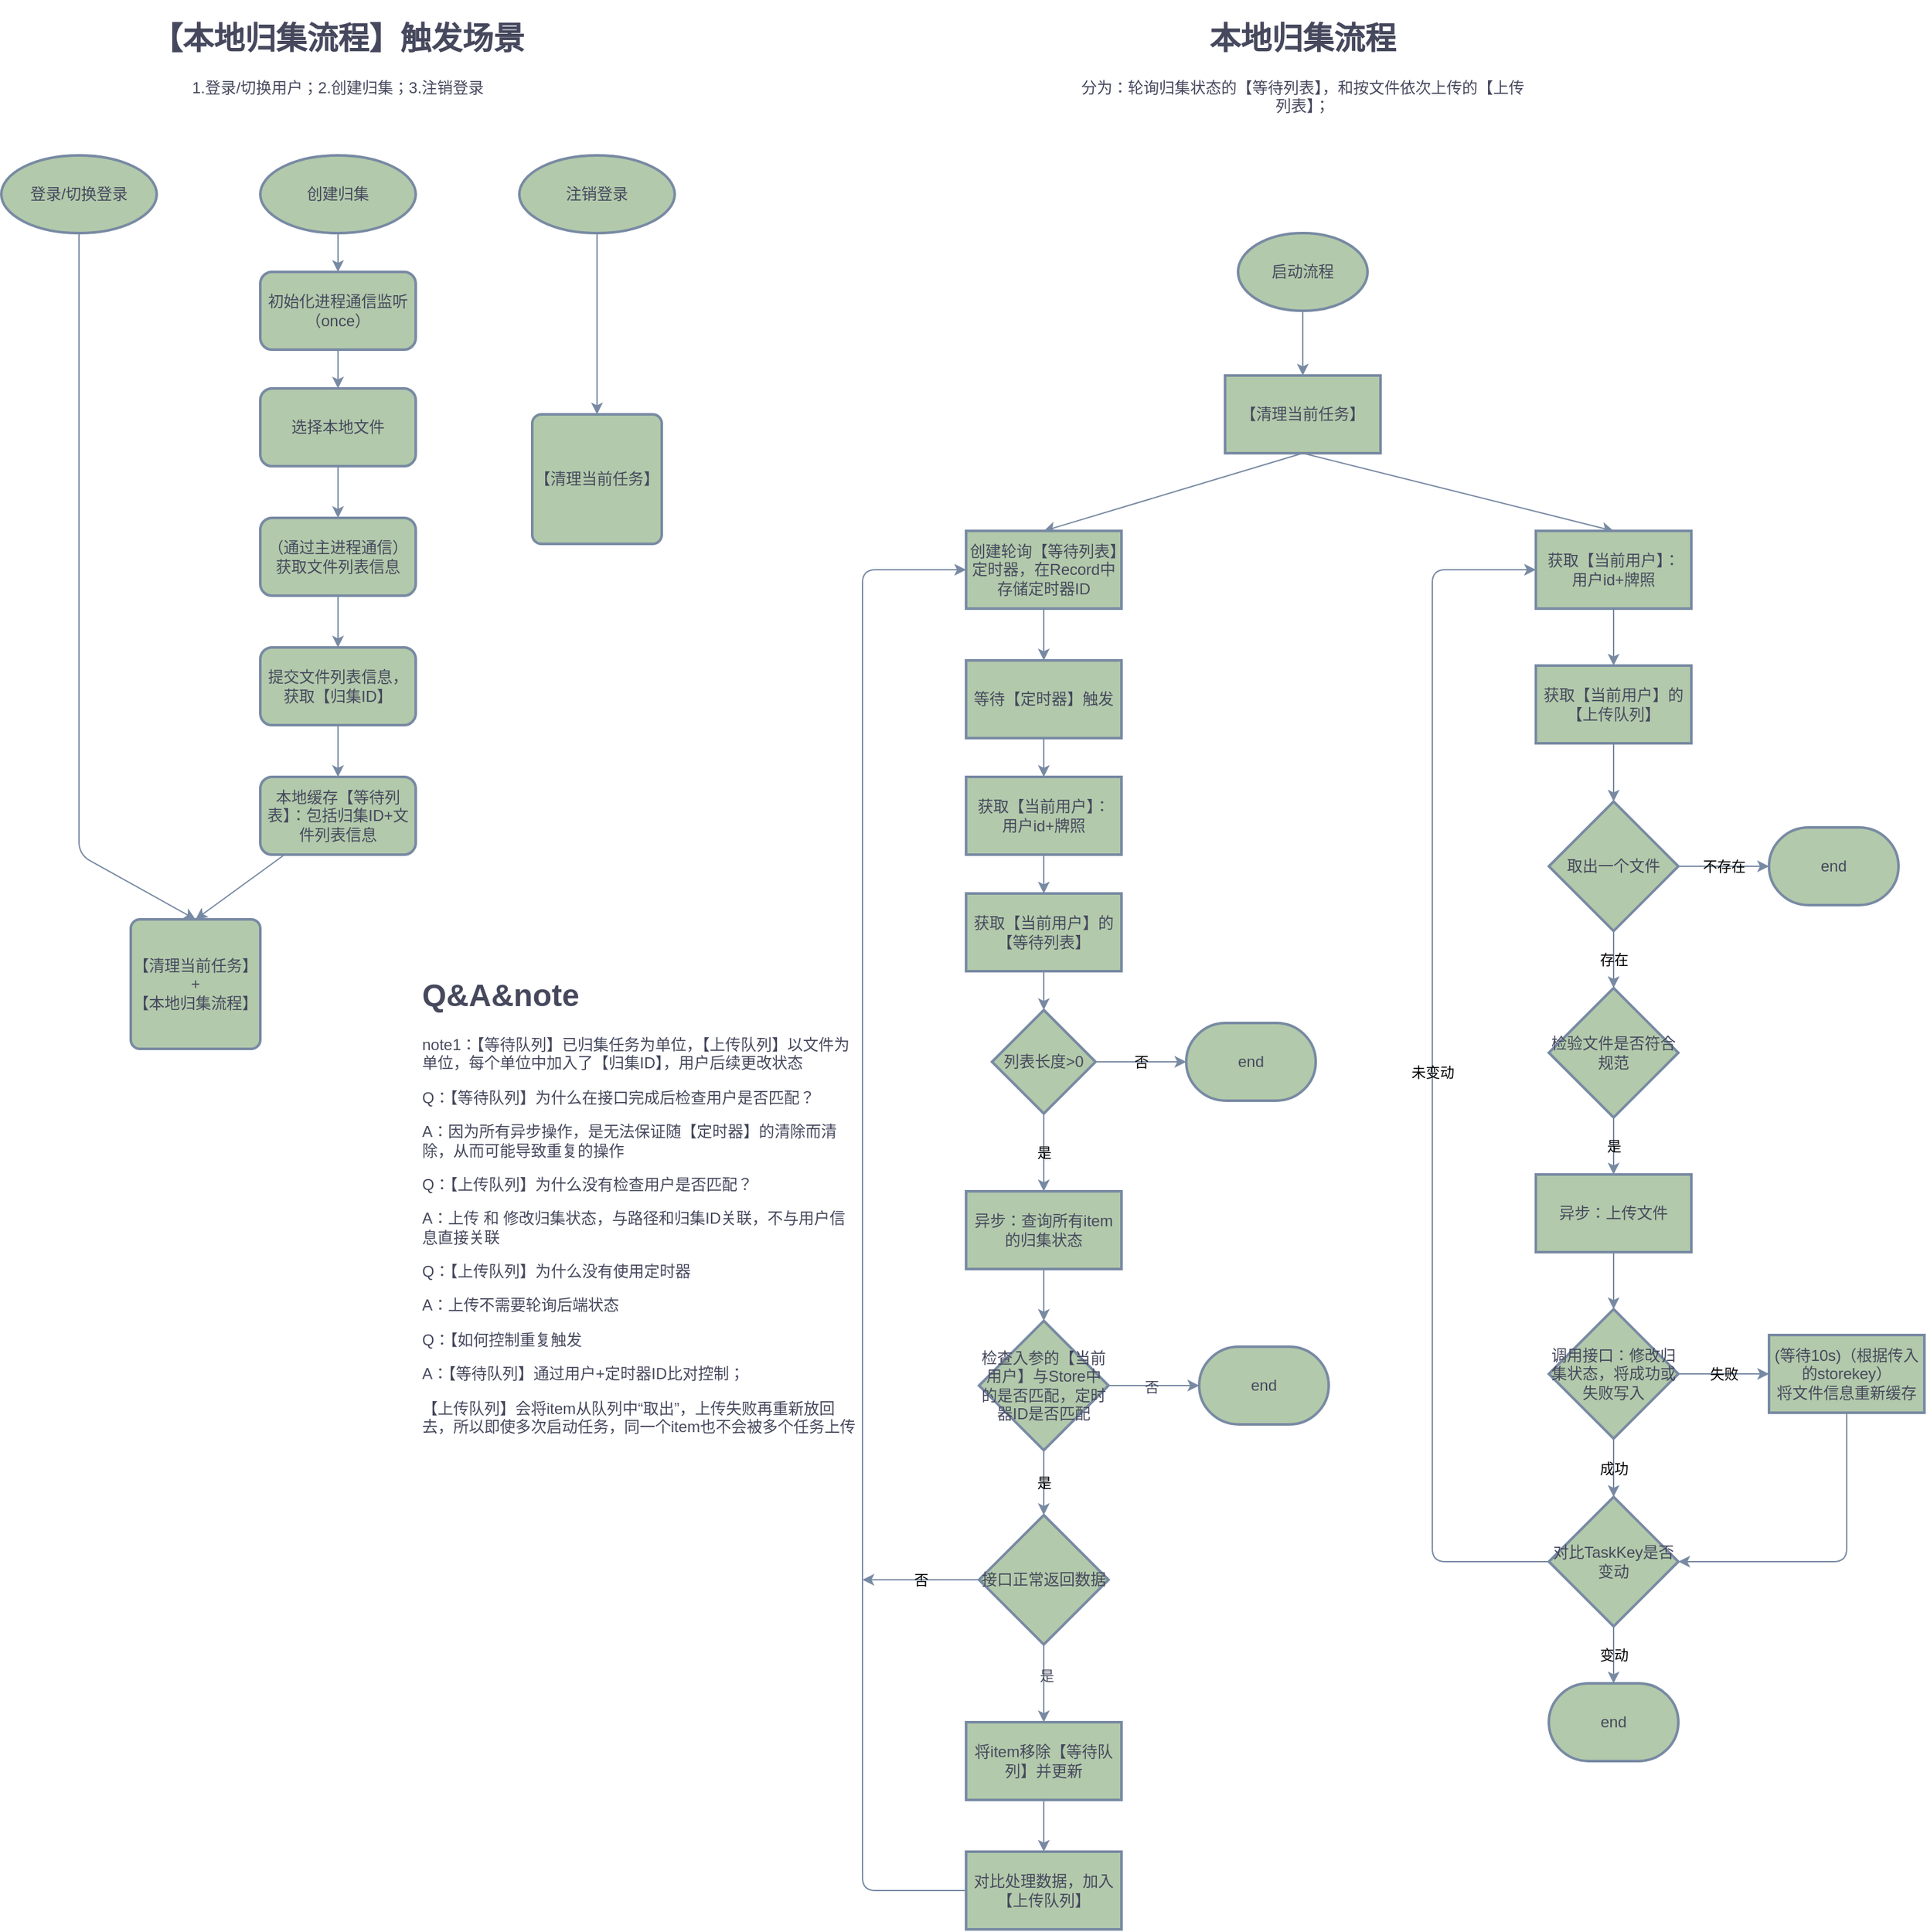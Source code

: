 <mxfile>
    <diagram id="yc0IzqEK58tRtfggVM6u" name="第 1 页">
        <mxGraphModel dx="1759" dy="1933" grid="1" gridSize="10" guides="1" tooltips="1" connect="1" arrows="1" fold="1" page="1" pageScale="1" pageWidth="827" pageHeight="1169" math="0" shadow="0">
            <root>
                <mxCell id="0"/>
                <mxCell id="1" parent="0"/>
                <mxCell id="62" style="edgeStyle=none;html=1;fontColor=default;labelBackgroundColor=none;strokeColor=#788AA3;" parent="1" source="2" target="4" edge="1">
                    <mxGeometry relative="1" as="geometry">
                        <mxPoint x="280" y="190" as="targetPoint"/>
                    </mxGeometry>
                </mxCell>
                <mxCell id="2" value="启动流程" style="strokeWidth=2;html=1;shape=mxgraph.flowchart.start_1;whiteSpace=wrap;labelBackgroundColor=none;fillColor=#B2C9AB;strokeColor=#788AA3;fontColor=#46495D;" parent="1" vertex="1">
                    <mxGeometry x="290" y="170" width="100" height="60" as="geometry"/>
                </mxCell>
                <mxCell id="3" value="&lt;h1&gt;本地归集流程&lt;/h1&gt;&lt;p&gt;分为：轮询归集状态的【等待列表】，和按文件依次上传的【上传列表】；&lt;/p&gt;" style="text;html=1;strokeColor=none;fillColor=none;spacing=5;spacingTop=-20;whiteSpace=wrap;overflow=hidden;rounded=0;align=center;labelBackgroundColor=none;fontColor=#46495D;" parent="1" vertex="1">
                    <mxGeometry x="165" width="350" height="120" as="geometry"/>
                </mxCell>
                <mxCell id="36" style="edgeStyle=none;html=1;exitX=0.5;exitY=1;exitDx=0;exitDy=0;entryX=0.5;entryY=0;entryDx=0;entryDy=0;labelBackgroundColor=none;strokeColor=#788AA3;fontColor=default;" parent="1" source="4" target="7" edge="1">
                    <mxGeometry relative="1" as="geometry"/>
                </mxCell>
                <mxCell id="59" style="edgeStyle=none;html=1;exitX=0.5;exitY=1;exitDx=0;exitDy=0;entryX=0.5;entryY=0;entryDx=0;entryDy=0;fontColor=default;labelBackgroundColor=none;strokeColor=#788AA3;" parent="1" source="4" target="37" edge="1">
                    <mxGeometry relative="1" as="geometry"/>
                </mxCell>
                <mxCell id="4" value="【清理当前任务】" style="whiteSpace=wrap;html=1;strokeWidth=2;labelBackgroundColor=none;fillColor=#B2C9AB;strokeColor=#788AA3;fontColor=#46495D;" parent="1" vertex="1">
                    <mxGeometry x="280" y="280" width="120" height="60" as="geometry"/>
                </mxCell>
                <mxCell id="10" value="" style="edgeStyle=none;html=1;labelBackgroundColor=none;strokeColor=#788AA3;fontColor=default;" parent="1" source="7" target="77" edge="1">
                    <mxGeometry relative="1" as="geometry"/>
                </mxCell>
                <mxCell id="7" value="创建轮询【等待列表】定时器，在Record中存储定时器ID" style="whiteSpace=wrap;html=1;strokeWidth=2;labelBackgroundColor=none;fillColor=#B2C9AB;strokeColor=#788AA3;fontColor=#46495D;" parent="1" vertex="1">
                    <mxGeometry x="80" y="400" width="120" height="60" as="geometry"/>
                </mxCell>
                <mxCell id="13" value="" style="edgeStyle=none;html=1;startArrow=none;labelBackgroundColor=none;strokeColor=#788AA3;fontColor=default;" parent="1" source="9" target="12" edge="1">
                    <mxGeometry relative="1" as="geometry">
                        <mxPoint x="150" y="610" as="sourcePoint"/>
                    </mxGeometry>
                </mxCell>
                <mxCell id="41" value="否" style="edgeStyle=none;html=1;labelBackgroundColor=none;strokeColor=#788AA3;fontColor=default;" parent="1" source="12" target="40" edge="1">
                    <mxGeometry relative="1" as="geometry"/>
                </mxCell>
                <mxCell id="43" value="是" style="edgeStyle=none;html=1;labelBackgroundColor=none;strokeColor=#788AA3;fontColor=default;" parent="1" source="12" target="42" edge="1">
                    <mxGeometry relative="1" as="geometry"/>
                </mxCell>
                <mxCell id="12" value="列表长度&amp;gt;0" style="rhombus;whiteSpace=wrap;html=1;strokeWidth=2;labelBackgroundColor=none;fillColor=#B2C9AB;strokeColor=#788AA3;fontColor=#46495D;" parent="1" vertex="1">
                    <mxGeometry x="100" y="770" width="80" height="80" as="geometry"/>
                </mxCell>
                <mxCell id="15" value="" style="edgeStyle=orthogonalEdgeStyle;rounded=1;orthogonalLoop=1;jettySize=auto;html=1;labelBackgroundColor=none;strokeColor=#788AA3;fontColor=default;" parent="1" source="16" target="18" edge="1">
                    <mxGeometry relative="1" as="geometry"/>
                </mxCell>
                <mxCell id="16" value="创建归集" style="strokeWidth=2;html=1;shape=mxgraph.flowchart.start_1;whiteSpace=wrap;rounded=1;labelBackgroundColor=none;fillColor=#B2C9AB;strokeColor=#788AA3;fontColor=#46495D;" parent="1" vertex="1">
                    <mxGeometry x="-465" y="110" width="120" height="60" as="geometry"/>
                </mxCell>
                <mxCell id="101" style="edgeStyle=none;html=1;labelBackgroundColor=none;strokeColor=#788AA3;fontColor=default;" parent="1" source="17" edge="1">
                    <mxGeometry relative="1" as="geometry">
                        <mxPoint x="-515" y="700" as="targetPoint"/>
                        <Array as="points">
                            <mxPoint x="-605" y="650"/>
                        </Array>
                    </mxGeometry>
                </mxCell>
                <mxCell id="17" value="登录/切换登录" style="strokeWidth=2;html=1;shape=mxgraph.flowchart.start_1;whiteSpace=wrap;rounded=1;labelBackgroundColor=none;fillColor=#B2C9AB;strokeColor=#788AA3;fontColor=#46495D;" parent="1" vertex="1">
                    <mxGeometry x="-665" y="110" width="120" height="60" as="geometry"/>
                </mxCell>
                <mxCell id="27" value="" style="edgeStyle=none;html=1;labelBackgroundColor=none;strokeColor=#788AA3;fontColor=default;" parent="1" source="18" target="26" edge="1">
                    <mxGeometry relative="1" as="geometry"/>
                </mxCell>
                <mxCell id="18" value="初始化进程通信监听（once）" style="whiteSpace=wrap;html=1;strokeWidth=2;rounded=1;labelBackgroundColor=none;fillColor=#B2C9AB;strokeColor=#788AA3;fontColor=#46495D;" parent="1" vertex="1">
                    <mxGeometry x="-465" y="200" width="120" height="60" as="geometry"/>
                </mxCell>
                <mxCell id="21" value="【清理当前任务】+&lt;br&gt;【本地归集流程】" style="rounded=1;whiteSpace=wrap;html=1;absoluteArcSize=1;arcSize=14;strokeWidth=2;align=center;labelBackgroundColor=none;fillColor=#B2C9AB;strokeColor=#788AA3;fontColor=#46495D;" parent="1" vertex="1">
                    <mxGeometry x="-565" y="700" width="100" height="100" as="geometry"/>
                </mxCell>
                <mxCell id="22" style="edgeStyle=orthogonalEdgeStyle;rounded=1;orthogonalLoop=1;jettySize=auto;html=1;align=center;labelBackgroundColor=none;strokeColor=#788AA3;fontColor=default;" parent="1" source="23" target="24" edge="1">
                    <mxGeometry relative="1" as="geometry"/>
                </mxCell>
                <mxCell id="23" value="注销登录" style="strokeWidth=2;html=1;shape=mxgraph.flowchart.start_1;whiteSpace=wrap;rounded=1;labelBackgroundColor=none;fillColor=#B2C9AB;strokeColor=#788AA3;fontColor=#46495D;" parent="1" vertex="1">
                    <mxGeometry x="-265" y="110" width="120" height="60" as="geometry"/>
                </mxCell>
                <mxCell id="24" value="【清理当前任务】" style="rounded=1;whiteSpace=wrap;html=1;absoluteArcSize=1;arcSize=14;strokeWidth=2;align=center;labelBackgroundColor=none;fillColor=#B2C9AB;strokeColor=#788AA3;fontColor=#46495D;" parent="1" vertex="1">
                    <mxGeometry x="-255" y="310" width="100" height="100" as="geometry"/>
                </mxCell>
                <mxCell id="25" value="&lt;h1&gt;【本地归集流程】触发场景&lt;/h1&gt;&lt;p&gt;1.登录/切换用户；2.创建归集；3.注销登录&lt;/p&gt;" style="text;html=1;strokeColor=none;fillColor=none;spacing=5;spacingTop=-20;whiteSpace=wrap;overflow=hidden;rounded=1;align=center;labelBackgroundColor=none;fontColor=#46495D;" parent="1" vertex="1">
                    <mxGeometry x="-630" width="450" height="90" as="geometry"/>
                </mxCell>
                <mxCell id="30" value="" style="edgeStyle=none;html=1;labelBackgroundColor=none;strokeColor=#788AA3;fontColor=default;" parent="1" source="26" target="29" edge="1">
                    <mxGeometry relative="1" as="geometry"/>
                </mxCell>
                <mxCell id="26" value="选择本地文件" style="whiteSpace=wrap;html=1;fillColor=#B2C9AB;strokeColor=#788AA3;fontColor=#46495D;strokeWidth=2;rounded=1;labelBackgroundColor=none;" parent="1" vertex="1">
                    <mxGeometry x="-465" y="290" width="120" height="60" as="geometry"/>
                </mxCell>
                <mxCell id="32" value="" style="edgeStyle=none;html=1;labelBackgroundColor=none;strokeColor=#788AA3;fontColor=default;" parent="1" source="29" target="31" edge="1">
                    <mxGeometry relative="1" as="geometry"/>
                </mxCell>
                <mxCell id="29" value="（通过主进程通信）获取文件列表信息" style="whiteSpace=wrap;html=1;fillColor=#B2C9AB;strokeColor=#788AA3;fontColor=#46495D;strokeWidth=2;rounded=1;labelBackgroundColor=none;" parent="1" vertex="1">
                    <mxGeometry x="-465" y="390" width="120" height="60" as="geometry"/>
                </mxCell>
                <mxCell id="34" style="edgeStyle=none;html=1;labelBackgroundColor=none;strokeColor=#788AA3;fontColor=default;" parent="1" source="31" target="33" edge="1">
                    <mxGeometry relative="1" as="geometry"/>
                </mxCell>
                <mxCell id="31" value="提交文件列表信息，获取【归集ID】" style="whiteSpace=wrap;html=1;fillColor=#B2C9AB;strokeColor=#788AA3;fontColor=#46495D;strokeWidth=2;rounded=1;labelBackgroundColor=none;" parent="1" vertex="1">
                    <mxGeometry x="-465" y="490" width="120" height="60" as="geometry"/>
                </mxCell>
                <mxCell id="100" style="edgeStyle=none;html=1;entryX=0.5;entryY=0;entryDx=0;entryDy=0;labelBackgroundColor=none;strokeColor=#788AA3;fontColor=default;" parent="1" source="33" target="21" edge="1">
                    <mxGeometry relative="1" as="geometry"/>
                </mxCell>
                <mxCell id="33" value="本地缓存【等待列表】：包括归集ID+文件列表信息" style="whiteSpace=wrap;html=1;fillColor=#B2C9AB;strokeColor=#788AA3;fontColor=#46495D;strokeWidth=2;rounded=1;labelBackgroundColor=none;" parent="1" vertex="1">
                    <mxGeometry x="-465" y="590" width="120" height="60" as="geometry"/>
                </mxCell>
                <mxCell id="65" value="" style="edgeStyle=none;html=1;fontColor=default;labelBackgroundColor=none;strokeColor=#788AA3;" parent="1" source="37" target="83" edge="1">
                    <mxGeometry relative="1" as="geometry"/>
                </mxCell>
                <mxCell id="37" value="&lt;span style=&quot;&quot;&gt;获取【当前用户】：&lt;/span&gt;&lt;br style=&quot;&quot;&gt;&lt;span style=&quot;&quot;&gt;用户id+牌照&lt;/span&gt;" style="whiteSpace=wrap;html=1;strokeWidth=2;labelBackgroundColor=none;fillColor=#B2C9AB;strokeColor=#788AA3;fontColor=#46495D;" parent="1" vertex="1">
                    <mxGeometry x="520" y="400" width="120" height="60" as="geometry"/>
                </mxCell>
                <mxCell id="40" value="end" style="strokeWidth=2;html=1;shape=mxgraph.flowchart.terminator;whiteSpace=wrap;labelBackgroundColor=none;fillColor=#B2C9AB;strokeColor=#788AA3;fontColor=#46495D;" parent="1" vertex="1">
                    <mxGeometry x="250" y="780" width="100" height="60" as="geometry"/>
                </mxCell>
                <mxCell id="45" value="" style="edgeStyle=none;html=1;labelBackgroundColor=none;strokeColor=#788AA3;fontColor=default;" parent="1" source="42" target="81" edge="1">
                    <mxGeometry relative="1" as="geometry">
                        <mxPoint x="150" y="910" as="targetPoint"/>
                    </mxGeometry>
                </mxCell>
                <mxCell id="42" value="异步：查询所有item的归集状态" style="whiteSpace=wrap;html=1;strokeWidth=2;labelBackgroundColor=none;fillColor=#B2C9AB;strokeColor=#788AA3;fontColor=#46495D;" parent="1" vertex="1">
                    <mxGeometry x="80" y="910" width="120" height="60" as="geometry"/>
                </mxCell>
                <mxCell id="47" style="edgeStyle=none;html=1;fontColor=default;exitX=1;exitY=0.5;exitDx=0;exitDy=0;exitPerimeter=0;labelBackgroundColor=none;strokeColor=#788AA3;" parent="1" source="81" target="46" edge="1">
                    <mxGeometry relative="1" as="geometry">
                        <mxPoint x="180" y="970" as="sourcePoint"/>
                    </mxGeometry>
                </mxCell>
                <mxCell id="48" value="否" style="edgeLabel;html=1;align=center;verticalAlign=middle;resizable=0;points=[];fontColor=#46495D;labelBackgroundColor=none;" parent="47" vertex="1" connectable="0">
                    <mxGeometry x="-0.07" y="-1" relative="1" as="geometry">
                        <mxPoint as="offset"/>
                    </mxGeometry>
                </mxCell>
                <mxCell id="50" value="是" style="edgeStyle=none;html=1;fontColor=default;labelBackgroundColor=none;strokeColor=#788AA3;" parent="1" source="81" target="51" edge="1">
                    <mxGeometry relative="1" as="geometry">
                        <mxPoint x="140" y="1010" as="sourcePoint"/>
                        <mxPoint x="140" y="1080" as="targetPoint"/>
                    </mxGeometry>
                </mxCell>
                <mxCell id="46" value="end" style="strokeWidth=2;html=1;shape=mxgraph.flowchart.terminator;whiteSpace=wrap;fontColor=#46495D;labelBackgroundColor=none;fillColor=#B2C9AB;strokeColor=#788AA3;" parent="1" vertex="1">
                    <mxGeometry x="260" y="1030" width="100" height="60" as="geometry"/>
                </mxCell>
                <mxCell id="53" value="" style="edgeStyle=none;html=1;fontColor=default;labelBackgroundColor=none;strokeColor=#788AA3;" parent="1" source="51" target="52" edge="1">
                    <mxGeometry relative="1" as="geometry"/>
                </mxCell>
                <mxCell id="54" value="是" style="edgeLabel;html=1;align=center;verticalAlign=middle;resizable=0;points=[];fontColor=#46495D;labelBackgroundColor=none;" parent="53" vertex="1" connectable="0">
                    <mxGeometry x="-0.22" y="2" relative="1" as="geometry">
                        <mxPoint as="offset"/>
                    </mxGeometry>
                </mxCell>
                <mxCell id="58" value="否" style="edgeStyle=none;html=1;fontColor=default;labelBackgroundColor=none;strokeColor=#788AA3;" parent="1" source="51" edge="1">
                    <mxGeometry relative="1" as="geometry">
                        <mxPoint y="1210" as="targetPoint"/>
                    </mxGeometry>
                </mxCell>
                <mxCell id="51" value="接口正常返回数据" style="strokeWidth=2;html=1;shape=mxgraph.flowchart.decision;whiteSpace=wrap;fontColor=#46495D;labelBackgroundColor=none;fillColor=#B2C9AB;strokeColor=#788AA3;" parent="1" vertex="1">
                    <mxGeometry x="90" y="1160" width="100" height="100" as="geometry"/>
                </mxCell>
                <mxCell id="56" value="" style="edgeStyle=none;html=1;fontColor=default;labelBackgroundColor=none;strokeColor=#788AA3;" parent="1" source="52" target="55" edge="1">
                    <mxGeometry relative="1" as="geometry"/>
                </mxCell>
                <mxCell id="52" value="将item移除【等待队列】并更新" style="whiteSpace=wrap;html=1;fontColor=#46495D;strokeWidth=2;labelBackgroundColor=none;fillColor=#B2C9AB;strokeColor=#788AA3;" parent="1" vertex="1">
                    <mxGeometry x="80" y="1320" width="120" height="60" as="geometry"/>
                </mxCell>
                <mxCell id="57" style="edgeStyle=none;html=1;exitX=0;exitY=0.5;exitDx=0;exitDy=0;fontColor=default;entryX=0;entryY=0.5;entryDx=0;entryDy=0;labelBackgroundColor=none;strokeColor=#788AA3;" parent="1" source="55" target="7" edge="1">
                    <mxGeometry relative="1" as="geometry">
                        <mxPoint y="770" as="targetPoint"/>
                        <Array as="points">
                            <mxPoint y="1450"/>
                            <mxPoint y="430"/>
                        </Array>
                    </mxGeometry>
                </mxCell>
                <mxCell id="55" value="对比处理数据，加入【上传队列】" style="whiteSpace=wrap;html=1;fontColor=#46495D;strokeWidth=2;labelBackgroundColor=none;fillColor=#B2C9AB;strokeColor=#788AA3;" parent="1" vertex="1">
                    <mxGeometry x="80" y="1420" width="120" height="60" as="geometry"/>
                </mxCell>
                <mxCell id="63" value="&lt;h1&gt;Q&amp;amp;A&amp;amp;note&lt;/h1&gt;&lt;p&gt;note1：【等待队列】已归集任务为单位，【上传队列】以文件为单位，每个单位中加入了【归集ID】，用户后续更改状态&lt;/p&gt;&lt;p&gt;Q：【等待队列】为什么在接口完成后检查用户是否匹配？&lt;/p&gt;&lt;p&gt;A：因为所有异步操作，是无法保证随【定时器】的清除而清除，从而可能导致重复的操作&lt;/p&gt;&lt;p&gt;Q：【上传队列】为什么没有检查用户是否匹配？&lt;/p&gt;&lt;p&gt;A：上传 和 修改归集状态，与路径和归集ID关联，不与用户信息直接关联&lt;/p&gt;&lt;p&gt;Q：【上传队列】为什么没有使用定时器&lt;/p&gt;&lt;p&gt;A：上传不需要轮询后端状态&lt;/p&gt;&lt;p&gt;Q：【如何控制重复触发&lt;/p&gt;&lt;p&gt;A：【等待队列】通过用户+定时器ID比对控制；&lt;/p&gt;&lt;p&gt;【上传队列】会将item从队列中“取出”，上传失败再重新放回去，所以即使多次启动任务，同一个item也不会被多个任务上传&lt;/p&gt;" style="text;html=1;strokeColor=none;fillColor=none;spacing=5;spacingTop=-20;whiteSpace=wrap;overflow=hidden;rounded=0;fontColor=#46495D;labelBackgroundColor=none;" parent="1" vertex="1">
                    <mxGeometry x="-345" y="739" width="343" height="430" as="geometry"/>
                </mxCell>
                <mxCell id="68" value="存在" style="edgeStyle=none;html=1;fontColor=default;labelBackgroundColor=none;strokeColor=#788AA3;" parent="1" source="94" target="67" edge="1">
                    <mxGeometry relative="1" as="geometry">
                        <mxPoint x="580" y="660" as="sourcePoint"/>
                    </mxGeometry>
                </mxCell>
                <mxCell id="71" value="是" style="edgeStyle=none;html=1;fontColor=default;labelBackgroundColor=none;strokeColor=#788AA3;" parent="1" source="67" target="70" edge="1">
                    <mxGeometry relative="1" as="geometry"/>
                </mxCell>
                <mxCell id="67" value="检验文件是否符合规范" style="strokeWidth=2;html=1;shape=mxgraph.flowchart.decision;whiteSpace=wrap;fontColor=#46495D;labelBackgroundColor=none;fillColor=#B2C9AB;strokeColor=#788AA3;" parent="1" vertex="1">
                    <mxGeometry x="530" y="753" width="100" height="100" as="geometry"/>
                </mxCell>
                <mxCell id="85" style="edgeStyle=none;html=1;labelBackgroundColor=none;strokeColor=#788AA3;fontColor=default;" parent="1" source="70" target="86" edge="1">
                    <mxGeometry relative="1" as="geometry">
                        <mxPoint x="580" y="1120" as="targetPoint"/>
                    </mxGeometry>
                </mxCell>
                <mxCell id="70" value="异步：上传文件" style="whiteSpace=wrap;html=1;fontColor=#46495D;strokeWidth=2;labelBackgroundColor=none;fillColor=#B2C9AB;strokeColor=#788AA3;" parent="1" vertex="1">
                    <mxGeometry x="520" y="897" width="120" height="60" as="geometry"/>
                </mxCell>
                <mxCell id="79" style="edgeStyle=none;html=1;fontColor=default;labelBackgroundColor=none;strokeColor=#788AA3;" parent="1" source="77" target="78" edge="1">
                    <mxGeometry relative="1" as="geometry"/>
                </mxCell>
                <mxCell id="77" value="等待【定时器】触发" style="whiteSpace=wrap;html=1;strokeWidth=2;labelBackgroundColor=none;fillColor=#B2C9AB;strokeColor=#788AA3;fontColor=#46495D;" parent="1" vertex="1">
                    <mxGeometry x="80" y="500" width="120" height="60" as="geometry"/>
                </mxCell>
                <mxCell id="80" style="edgeStyle=none;html=1;fontColor=default;labelBackgroundColor=none;strokeColor=#788AA3;" parent="1" source="78" target="9" edge="1">
                    <mxGeometry relative="1" as="geometry"/>
                </mxCell>
                <mxCell id="78" value="获取【当前用户】：&lt;br style=&quot;&quot;&gt;用户id+牌照" style="whiteSpace=wrap;html=1;strokeWidth=2;fontColor=#46495D;labelBackgroundColor=none;fillColor=#B2C9AB;strokeColor=#788AA3;" parent="1" vertex="1">
                    <mxGeometry x="80" y="590" width="120" height="60" as="geometry"/>
                </mxCell>
                <mxCell id="81" value="检查入参的【当前用户】与Store中的是否匹配，定时器ID是否匹配" style="strokeWidth=2;html=1;shape=mxgraph.flowchart.decision;whiteSpace=wrap;fontColor=#46495D;labelBackgroundColor=none;fillColor=#B2C9AB;strokeColor=#788AA3;" parent="1" vertex="1">
                    <mxGeometry x="90" y="1010" width="100" height="100" as="geometry"/>
                </mxCell>
                <mxCell id="9" value="获取【当前用户】的【等待列表】" style="whiteSpace=wrap;html=1;strokeWidth=2;labelBackgroundColor=none;fillColor=#B2C9AB;strokeColor=#788AA3;fontColor=#46495D;" parent="1" vertex="1">
                    <mxGeometry x="80" y="680" width="120" height="60" as="geometry"/>
                </mxCell>
                <mxCell id="84" style="edgeStyle=none;html=1;fontColor=default;labelBackgroundColor=none;strokeColor=#788AA3;" parent="1" source="83" target="94" edge="1">
                    <mxGeometry relative="1" as="geometry">
                        <mxPoint x="580" y="600" as="targetPoint"/>
                    </mxGeometry>
                </mxCell>
                <mxCell id="83" value="获取【当前用户】的【上传队列】" style="whiteSpace=wrap;html=1;strokeWidth=2;fontColor=#46495D;labelBackgroundColor=none;fillColor=#B2C9AB;strokeColor=#788AA3;" parent="1" vertex="1">
                    <mxGeometry x="520" y="504" width="120" height="60" as="geometry"/>
                </mxCell>
                <mxCell id="89" value="成功" style="edgeStyle=none;html=1;labelBackgroundColor=none;strokeColor=#788AA3;fontColor=default;" parent="1" source="86" target="97" edge="1">
                    <mxGeometry relative="1" as="geometry">
                        <mxPoint x="580" y="1160" as="targetPoint"/>
                    </mxGeometry>
                </mxCell>
                <mxCell id="91" value="失败" style="edgeStyle=none;html=1;labelBackgroundColor=none;strokeColor=#788AA3;fontColor=default;" parent="1" source="86" target="90" edge="1">
                    <mxGeometry relative="1" as="geometry"/>
                </mxCell>
                <mxCell id="86" value="调用接口：修改归集状态，将成功或失败写入" style="strokeWidth=2;html=1;shape=mxgraph.flowchart.decision;whiteSpace=wrap;labelBackgroundColor=none;fillColor=#B2C9AB;strokeColor=#788AA3;fontColor=#46495D;" parent="1" vertex="1">
                    <mxGeometry x="530" y="1001" width="100" height="100" as="geometry"/>
                </mxCell>
                <mxCell id="93" value="未变动" style="edgeStyle=none;html=1;entryX=0;entryY=0.5;entryDx=0;entryDy=0;labelBackgroundColor=none;strokeColor=#788AA3;fontColor=default;" parent="1" source="97" target="37" edge="1">
                    <mxGeometry relative="1" as="geometry">
                        <mxPoint x="520" y="1190" as="sourcePoint"/>
                        <Array as="points">
                            <mxPoint x="440" y="1196"/>
                            <mxPoint x="440" y="430"/>
                        </Array>
                    </mxGeometry>
                </mxCell>
                <mxCell id="92" style="edgeStyle=none;html=1;labelBackgroundColor=none;strokeColor=#788AA3;fontColor=default;" parent="1" source="90" target="97" edge="1">
                    <mxGeometry relative="1" as="geometry">
                        <mxPoint x="640" y="1190" as="targetPoint"/>
                        <Array as="points">
                            <mxPoint x="760" y="1196"/>
                        </Array>
                    </mxGeometry>
                </mxCell>
                <mxCell id="90" value="(等待10s)（根据传入的storekey）&lt;br&gt;将文件信息重新缓存" style="whiteSpace=wrap;html=1;strokeWidth=2;labelBackgroundColor=none;fillColor=#B2C9AB;strokeColor=#788AA3;fontColor=#46495D;" parent="1" vertex="1">
                    <mxGeometry x="700" y="1021" width="120" height="60" as="geometry"/>
                </mxCell>
                <mxCell id="96" value="不存在" style="edgeStyle=none;html=1;entryX=0;entryY=0.5;entryDx=0;entryDy=0;entryPerimeter=0;labelBackgroundColor=none;strokeColor=#788AA3;fontColor=default;" parent="1" source="94" target="95" edge="1">
                    <mxGeometry relative="1" as="geometry"/>
                </mxCell>
                <mxCell id="94" value="取出一个文件" style="strokeWidth=2;html=1;shape=mxgraph.flowchart.decision;whiteSpace=wrap;labelBackgroundColor=none;fillColor=#B2C9AB;strokeColor=#788AA3;fontColor=#46495D;" parent="1" vertex="1">
                    <mxGeometry x="530" y="609" width="100" height="100" as="geometry"/>
                </mxCell>
                <mxCell id="95" value="end" style="strokeWidth=2;html=1;shape=mxgraph.flowchart.terminator;whiteSpace=wrap;labelBackgroundColor=none;fillColor=#B2C9AB;strokeColor=#788AA3;fontColor=#46495D;" parent="1" vertex="1">
                    <mxGeometry x="700" y="629" width="100" height="60" as="geometry"/>
                </mxCell>
                <mxCell id="99" value="变动" style="edgeStyle=none;html=1;labelBackgroundColor=none;strokeColor=#788AA3;fontColor=default;" parent="1" source="97" target="98" edge="1">
                    <mxGeometry relative="1" as="geometry"/>
                </mxCell>
                <mxCell id="97" value="对比TaskKey是否变动" style="strokeWidth=2;html=1;shape=mxgraph.flowchart.decision;whiteSpace=wrap;labelBackgroundColor=none;fillColor=#B2C9AB;strokeColor=#788AA3;fontColor=#46495D;" parent="1" vertex="1">
                    <mxGeometry x="530" y="1146" width="100" height="100" as="geometry"/>
                </mxCell>
                <mxCell id="98" value="end" style="strokeWidth=2;html=1;shape=mxgraph.flowchart.terminator;whiteSpace=wrap;labelBackgroundColor=none;fillColor=#B2C9AB;strokeColor=#788AA3;fontColor=#46495D;" parent="1" vertex="1">
                    <mxGeometry x="530" y="1290" width="100" height="60" as="geometry"/>
                </mxCell>
            </root>
        </mxGraphModel>
    </diagram>
</mxfile>